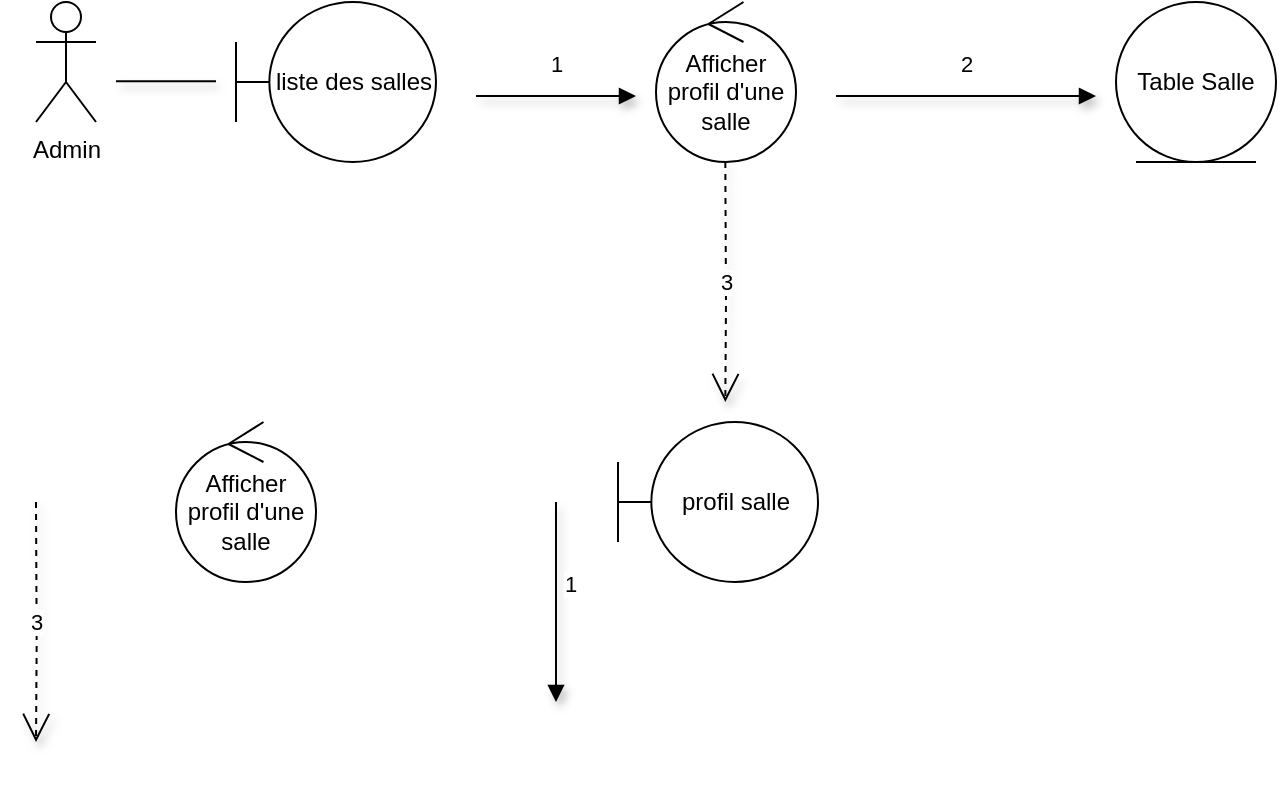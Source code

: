 <mxfile version="12.7.9" type="device"><diagram id="3YBZ4TyRGDd-K0dvz-aD" name="Page-1"><mxGraphModel dx="2374" dy="1089" grid="1" gridSize="10" guides="1" tooltips="1" connect="1" arrows="1" fold="1" page="1" pageScale="1" pageWidth="850" pageHeight="1100" math="0" shadow="0"><root><mxCell id="0"/><mxCell id="1" parent="0"/><mxCell id="W3wujk3GT0LRkmeRNSeT-1" value="Admin" style="shape=umlActor;verticalLabelPosition=bottom;labelBackgroundColor=#ffffff;verticalAlign=top;html=1;" vertex="1" parent="1"><mxGeometry x="70" y="110" width="30" height="60" as="geometry"/></mxCell><mxCell id="W3wujk3GT0LRkmeRNSeT-2" value="liste des salles" style="shape=umlBoundary;whiteSpace=wrap;html=1;" vertex="1" parent="1"><mxGeometry x="170" y="110" width="100" height="80" as="geometry"/></mxCell><mxCell id="W3wujk3GT0LRkmeRNSeT-3" value="Afficher profil d'une salle" style="ellipse;shape=umlControl;whiteSpace=wrap;html=1;" vertex="1" parent="1"><mxGeometry x="380" y="110" width="70" height="80" as="geometry"/></mxCell><mxCell id="W3wujk3GT0LRkmeRNSeT-4" value="Table Salle" style="ellipse;shape=umlEntity;whiteSpace=wrap;html=1;" vertex="1" parent="1"><mxGeometry x="610" y="110" width="80" height="80" as="geometry"/></mxCell><mxCell id="W3wujk3GT0LRkmeRNSeT-6" value="" style="endArrow=none;html=1;shadow=1;" edge="1" parent="1"><mxGeometry width="50" height="50" relative="1" as="geometry"><mxPoint x="110" y="149.66" as="sourcePoint"/><mxPoint x="160" y="149.66" as="targetPoint"/><Array as="points"><mxPoint x="130" y="149.66"/></Array></mxGeometry></mxCell><mxCell id="W3wujk3GT0LRkmeRNSeT-9" value="&lt;span style=&quot;color: rgba(0 , 0 , 0 , 0) ; font-family: monospace ; font-size: 0px&quot;&gt;%3CmxGraphModel%3E%3Croot%3E%3CmxCell%20id%3D%220%22%2F%3E%3CmxCell%20id%3D%221%22%20parent%3D%220%22%2F%3E%3CmxCell%20id%3D%222%22%20value%3D%22%22%20style%3D%22endArrow%3Dnone%3Bhtml%3D1%3Bshadow%3D1%3B%22%20edge%3D%221%22%20parent%3D%221%22%3E%3CmxGeometry%20width%3D%2250%22%20height%3D%2250%22%20relative%3D%221%22%20as%3D%22geometry%22%3E%3CmxPoint%20x%3D%22110%22%20y%3D%22149.66%22%20as%3D%22sourcePoint%22%2F%3E%3CmxPoint%20x%3D%22160%22%20y%3D%22149.66%22%20as%3D%22targetPoint%22%2F%3E%3CArray%20as%3D%22points%22%3E%3CmxPoint%20x%3D%22130%22%20y%3D%22149.66%22%2F%3E%3C%2FArray%3E%3C%2FmxGeometry%3E%3C%2FmxCell%3E%3C%2Froot%3E%3C%2FmxGraphModel%3E&lt;/span&gt;" style="text;html=1;align=center;verticalAlign=middle;resizable=0;points=[];autosize=1;" vertex="1" parent="1"><mxGeometry x="341" y="157" width="20" height="20" as="geometry"/></mxCell><mxCell id="W3wujk3GT0LRkmeRNSeT-12" value="1" style="html=1;verticalAlign=bottom;endArrow=block;shadow=1;" edge="1" parent="1"><mxGeometry y="7" width="80" relative="1" as="geometry"><mxPoint x="290" y="157" as="sourcePoint"/><mxPoint x="370" y="157" as="targetPoint"/><mxPoint as="offset"/></mxGeometry></mxCell><mxCell id="W3wujk3GT0LRkmeRNSeT-14" value="2" style="html=1;verticalAlign=bottom;endArrow=block;shadow=1;" edge="1" parent="1"><mxGeometry y="7" width="80" relative="1" as="geometry"><mxPoint x="470" y="157" as="sourcePoint"/><mxPoint x="600" y="157" as="targetPoint"/><mxPoint as="offset"/></mxGeometry></mxCell><mxCell id="W3wujk3GT0LRkmeRNSeT-15" value="3" style="endArrow=open;endSize=12;dashed=1;html=1;shadow=1;" edge="1" parent="1"><mxGeometry x="0.167" y="-10" width="160" relative="1" as="geometry"><mxPoint x="414.66" y="190" as="sourcePoint"/><mxPoint x="414.66" y="310" as="targetPoint"/><Array as="points"><mxPoint x="415" y="260"/></Array><mxPoint x="10" y="-10" as="offset"/></mxGeometry></mxCell><mxCell id="W3wujk3GT0LRkmeRNSeT-17" value="profil salle" style="shape=umlBoundary;whiteSpace=wrap;html=1;" vertex="1" parent="1"><mxGeometry x="361" y="320" width="100" height="80" as="geometry"/></mxCell><mxCell id="W3wujk3GT0LRkmeRNSeT-18" value="Afficher profil d'une salle" style="ellipse;shape=umlControl;whiteSpace=wrap;html=1;" vertex="1" parent="1"><mxGeometry x="140" y="320" width="70" height="80" as="geometry"/></mxCell><mxCell id="W3wujk3GT0LRkmeRNSeT-19" value="3" style="endArrow=open;endSize=12;dashed=1;html=1;shadow=1;" edge="1" parent="1"><mxGeometry x="0.167" y="-10" width="160" relative="1" as="geometry"><mxPoint x="70.0" y="360" as="sourcePoint"/><mxPoint x="70.0" y="480" as="targetPoint"/><Array as="points"><mxPoint x="70.34" y="430"/></Array><mxPoint x="10" y="-10" as="offset"/></mxGeometry></mxCell><mxCell id="W3wujk3GT0LRkmeRNSeT-20" value="1" style="html=1;verticalAlign=bottom;endArrow=block;shadow=1;" edge="1" parent="1"><mxGeometry y="7" width="80" relative="1" as="geometry"><mxPoint x="330" y="360" as="sourcePoint"/><mxPoint x="330" y="460" as="targetPoint"/><mxPoint as="offset"/></mxGeometry></mxCell></root></mxGraphModel></diagram></mxfile>